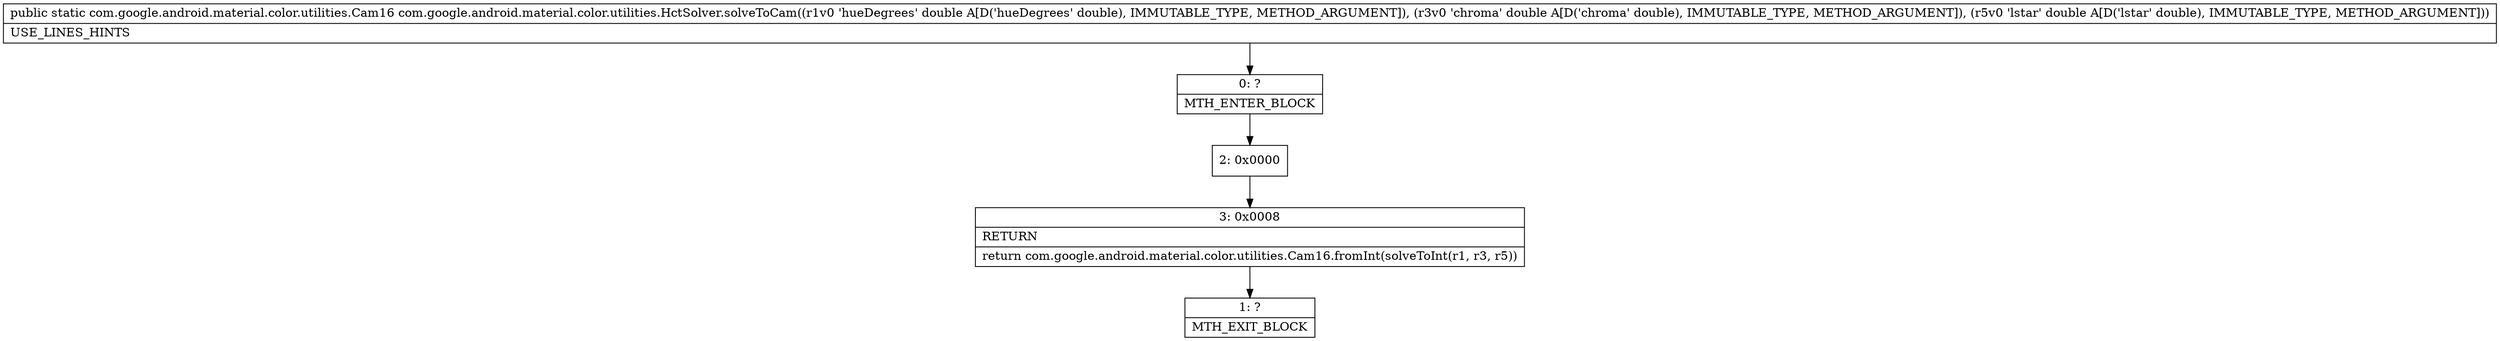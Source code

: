 digraph "CFG forcom.google.android.material.color.utilities.HctSolver.solveToCam(DDD)Lcom\/google\/android\/material\/color\/utilities\/Cam16;" {
Node_0 [shape=record,label="{0\:\ ?|MTH_ENTER_BLOCK\l}"];
Node_2 [shape=record,label="{2\:\ 0x0000}"];
Node_3 [shape=record,label="{3\:\ 0x0008|RETURN\l|return com.google.android.material.color.utilities.Cam16.fromInt(solveToInt(r1, r3, r5))\l}"];
Node_1 [shape=record,label="{1\:\ ?|MTH_EXIT_BLOCK\l}"];
MethodNode[shape=record,label="{public static com.google.android.material.color.utilities.Cam16 com.google.android.material.color.utilities.HctSolver.solveToCam((r1v0 'hueDegrees' double A[D('hueDegrees' double), IMMUTABLE_TYPE, METHOD_ARGUMENT]), (r3v0 'chroma' double A[D('chroma' double), IMMUTABLE_TYPE, METHOD_ARGUMENT]), (r5v0 'lstar' double A[D('lstar' double), IMMUTABLE_TYPE, METHOD_ARGUMENT]))  | USE_LINES_HINTS\l}"];
MethodNode -> Node_0;Node_0 -> Node_2;
Node_2 -> Node_3;
Node_3 -> Node_1;
}

